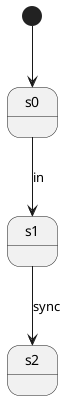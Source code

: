 @startuml

state "s0" as s0
state "s1" as s1
state "s2" as s2

[*] --> s0
s0 --> s1 : in
s1 --> s2 : sync

@enduml
